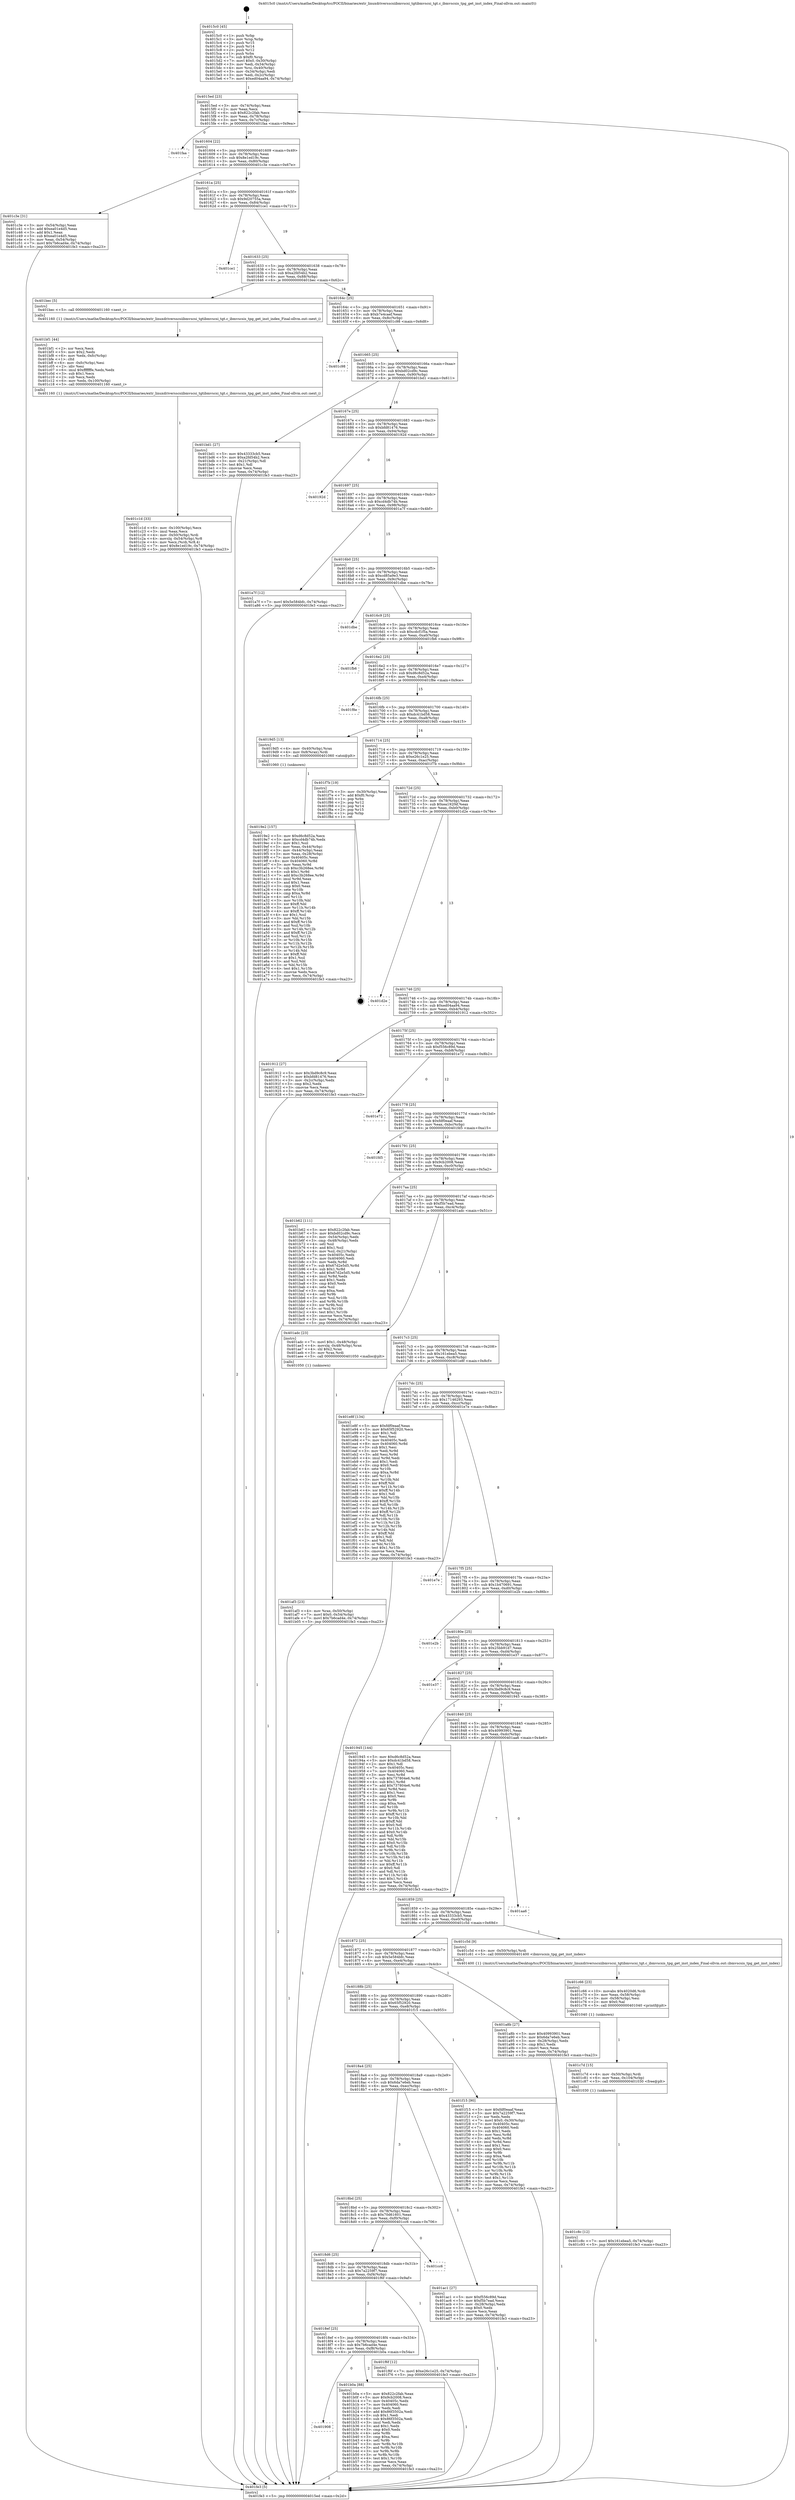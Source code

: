 digraph "0x4015c0" {
  label = "0x4015c0 (/mnt/c/Users/mathe/Desktop/tcc/POCII/binaries/extr_linuxdriversscsiibmvscsi_tgtibmvscsi_tgt.c_ibmvscsis_tpg_get_inst_index_Final-ollvm.out::main(0))"
  labelloc = "t"
  node[shape=record]

  Entry [label="",width=0.3,height=0.3,shape=circle,fillcolor=black,style=filled]
  "0x4015ed" [label="{
     0x4015ed [23]\l
     | [instrs]\l
     &nbsp;&nbsp;0x4015ed \<+3\>: mov -0x74(%rbp),%eax\l
     &nbsp;&nbsp;0x4015f0 \<+2\>: mov %eax,%ecx\l
     &nbsp;&nbsp;0x4015f2 \<+6\>: sub $0x822c2fab,%ecx\l
     &nbsp;&nbsp;0x4015f8 \<+3\>: mov %eax,-0x78(%rbp)\l
     &nbsp;&nbsp;0x4015fb \<+3\>: mov %ecx,-0x7c(%rbp)\l
     &nbsp;&nbsp;0x4015fe \<+6\>: je 0000000000401faa \<main+0x9ea\>\l
  }"]
  "0x401faa" [label="{
     0x401faa\l
  }", style=dashed]
  "0x401604" [label="{
     0x401604 [22]\l
     | [instrs]\l
     &nbsp;&nbsp;0x401604 \<+5\>: jmp 0000000000401609 \<main+0x49\>\l
     &nbsp;&nbsp;0x401609 \<+3\>: mov -0x78(%rbp),%eax\l
     &nbsp;&nbsp;0x40160c \<+5\>: sub $0x8e1ed19c,%eax\l
     &nbsp;&nbsp;0x401611 \<+3\>: mov %eax,-0x80(%rbp)\l
     &nbsp;&nbsp;0x401614 \<+6\>: je 0000000000401c3e \<main+0x67e\>\l
  }"]
  Exit [label="",width=0.3,height=0.3,shape=circle,fillcolor=black,style=filled,peripheries=2]
  "0x401c3e" [label="{
     0x401c3e [31]\l
     | [instrs]\l
     &nbsp;&nbsp;0x401c3e \<+3\>: mov -0x54(%rbp),%eax\l
     &nbsp;&nbsp;0x401c41 \<+5\>: add $0xea01e4d5,%eax\l
     &nbsp;&nbsp;0x401c46 \<+3\>: add $0x1,%eax\l
     &nbsp;&nbsp;0x401c49 \<+5\>: sub $0xea01e4d5,%eax\l
     &nbsp;&nbsp;0x401c4e \<+3\>: mov %eax,-0x54(%rbp)\l
     &nbsp;&nbsp;0x401c51 \<+7\>: movl $0x7b6cad4e,-0x74(%rbp)\l
     &nbsp;&nbsp;0x401c58 \<+5\>: jmp 0000000000401fe3 \<main+0xa23\>\l
  }"]
  "0x40161a" [label="{
     0x40161a [25]\l
     | [instrs]\l
     &nbsp;&nbsp;0x40161a \<+5\>: jmp 000000000040161f \<main+0x5f\>\l
     &nbsp;&nbsp;0x40161f \<+3\>: mov -0x78(%rbp),%eax\l
     &nbsp;&nbsp;0x401622 \<+5\>: sub $0x9d20755a,%eax\l
     &nbsp;&nbsp;0x401627 \<+6\>: mov %eax,-0x84(%rbp)\l
     &nbsp;&nbsp;0x40162d \<+6\>: je 0000000000401ce1 \<main+0x721\>\l
  }"]
  "0x401c8c" [label="{
     0x401c8c [12]\l
     | [instrs]\l
     &nbsp;&nbsp;0x401c8c \<+7\>: movl $0x161ebea5,-0x74(%rbp)\l
     &nbsp;&nbsp;0x401c93 \<+5\>: jmp 0000000000401fe3 \<main+0xa23\>\l
  }"]
  "0x401ce1" [label="{
     0x401ce1\l
  }", style=dashed]
  "0x401633" [label="{
     0x401633 [25]\l
     | [instrs]\l
     &nbsp;&nbsp;0x401633 \<+5\>: jmp 0000000000401638 \<main+0x78\>\l
     &nbsp;&nbsp;0x401638 \<+3\>: mov -0x78(%rbp),%eax\l
     &nbsp;&nbsp;0x40163b \<+5\>: sub $0xa2fd54b2,%eax\l
     &nbsp;&nbsp;0x401640 \<+6\>: mov %eax,-0x88(%rbp)\l
     &nbsp;&nbsp;0x401646 \<+6\>: je 0000000000401bec \<main+0x62c\>\l
  }"]
  "0x401c7d" [label="{
     0x401c7d [15]\l
     | [instrs]\l
     &nbsp;&nbsp;0x401c7d \<+4\>: mov -0x50(%rbp),%rdi\l
     &nbsp;&nbsp;0x401c81 \<+6\>: mov %eax,-0x104(%rbp)\l
     &nbsp;&nbsp;0x401c87 \<+5\>: call 0000000000401030 \<free@plt\>\l
     | [calls]\l
     &nbsp;&nbsp;0x401030 \{1\} (unknown)\l
  }"]
  "0x401bec" [label="{
     0x401bec [5]\l
     | [instrs]\l
     &nbsp;&nbsp;0x401bec \<+5\>: call 0000000000401160 \<next_i\>\l
     | [calls]\l
     &nbsp;&nbsp;0x401160 \{1\} (/mnt/c/Users/mathe/Desktop/tcc/POCII/binaries/extr_linuxdriversscsiibmvscsi_tgtibmvscsi_tgt.c_ibmvscsis_tpg_get_inst_index_Final-ollvm.out::next_i)\l
  }"]
  "0x40164c" [label="{
     0x40164c [25]\l
     | [instrs]\l
     &nbsp;&nbsp;0x40164c \<+5\>: jmp 0000000000401651 \<main+0x91\>\l
     &nbsp;&nbsp;0x401651 \<+3\>: mov -0x78(%rbp),%eax\l
     &nbsp;&nbsp;0x401654 \<+5\>: sub $0xb7e4caef,%eax\l
     &nbsp;&nbsp;0x401659 \<+6\>: mov %eax,-0x8c(%rbp)\l
     &nbsp;&nbsp;0x40165f \<+6\>: je 0000000000401c98 \<main+0x6d8\>\l
  }"]
  "0x401c66" [label="{
     0x401c66 [23]\l
     | [instrs]\l
     &nbsp;&nbsp;0x401c66 \<+10\>: movabs $0x4020d6,%rdi\l
     &nbsp;&nbsp;0x401c70 \<+3\>: mov %eax,-0x58(%rbp)\l
     &nbsp;&nbsp;0x401c73 \<+3\>: mov -0x58(%rbp),%esi\l
     &nbsp;&nbsp;0x401c76 \<+2\>: mov $0x0,%al\l
     &nbsp;&nbsp;0x401c78 \<+5\>: call 0000000000401040 \<printf@plt\>\l
     | [calls]\l
     &nbsp;&nbsp;0x401040 \{1\} (unknown)\l
  }"]
  "0x401c98" [label="{
     0x401c98\l
  }", style=dashed]
  "0x401665" [label="{
     0x401665 [25]\l
     | [instrs]\l
     &nbsp;&nbsp;0x401665 \<+5\>: jmp 000000000040166a \<main+0xaa\>\l
     &nbsp;&nbsp;0x40166a \<+3\>: mov -0x78(%rbp),%eax\l
     &nbsp;&nbsp;0x40166d \<+5\>: sub $0xbd02cd9c,%eax\l
     &nbsp;&nbsp;0x401672 \<+6\>: mov %eax,-0x90(%rbp)\l
     &nbsp;&nbsp;0x401678 \<+6\>: je 0000000000401bd1 \<main+0x611\>\l
  }"]
  "0x401c1d" [label="{
     0x401c1d [33]\l
     | [instrs]\l
     &nbsp;&nbsp;0x401c1d \<+6\>: mov -0x100(%rbp),%ecx\l
     &nbsp;&nbsp;0x401c23 \<+3\>: imul %eax,%ecx\l
     &nbsp;&nbsp;0x401c26 \<+4\>: mov -0x50(%rbp),%rdi\l
     &nbsp;&nbsp;0x401c2a \<+4\>: movslq -0x54(%rbp),%r8\l
     &nbsp;&nbsp;0x401c2e \<+4\>: mov %ecx,(%rdi,%r8,4)\l
     &nbsp;&nbsp;0x401c32 \<+7\>: movl $0x8e1ed19c,-0x74(%rbp)\l
     &nbsp;&nbsp;0x401c39 \<+5\>: jmp 0000000000401fe3 \<main+0xa23\>\l
  }"]
  "0x401bd1" [label="{
     0x401bd1 [27]\l
     | [instrs]\l
     &nbsp;&nbsp;0x401bd1 \<+5\>: mov $0x43333cb5,%eax\l
     &nbsp;&nbsp;0x401bd6 \<+5\>: mov $0xa2fd54b2,%ecx\l
     &nbsp;&nbsp;0x401bdb \<+3\>: mov -0x21(%rbp),%dl\l
     &nbsp;&nbsp;0x401bde \<+3\>: test $0x1,%dl\l
     &nbsp;&nbsp;0x401be1 \<+3\>: cmovne %ecx,%eax\l
     &nbsp;&nbsp;0x401be4 \<+3\>: mov %eax,-0x74(%rbp)\l
     &nbsp;&nbsp;0x401be7 \<+5\>: jmp 0000000000401fe3 \<main+0xa23\>\l
  }"]
  "0x40167e" [label="{
     0x40167e [25]\l
     | [instrs]\l
     &nbsp;&nbsp;0x40167e \<+5\>: jmp 0000000000401683 \<main+0xc3\>\l
     &nbsp;&nbsp;0x401683 \<+3\>: mov -0x78(%rbp),%eax\l
     &nbsp;&nbsp;0x401686 \<+5\>: sub $0xbfd81476,%eax\l
     &nbsp;&nbsp;0x40168b \<+6\>: mov %eax,-0x94(%rbp)\l
     &nbsp;&nbsp;0x401691 \<+6\>: je 000000000040192d \<main+0x36d\>\l
  }"]
  "0x401bf1" [label="{
     0x401bf1 [44]\l
     | [instrs]\l
     &nbsp;&nbsp;0x401bf1 \<+2\>: xor %ecx,%ecx\l
     &nbsp;&nbsp;0x401bf3 \<+5\>: mov $0x2,%edx\l
     &nbsp;&nbsp;0x401bf8 \<+6\>: mov %edx,-0xfc(%rbp)\l
     &nbsp;&nbsp;0x401bfe \<+1\>: cltd\l
     &nbsp;&nbsp;0x401bff \<+6\>: mov -0xfc(%rbp),%esi\l
     &nbsp;&nbsp;0x401c05 \<+2\>: idiv %esi\l
     &nbsp;&nbsp;0x401c07 \<+6\>: imul $0xfffffffe,%edx,%edx\l
     &nbsp;&nbsp;0x401c0d \<+3\>: sub $0x1,%ecx\l
     &nbsp;&nbsp;0x401c10 \<+2\>: sub %ecx,%edx\l
     &nbsp;&nbsp;0x401c12 \<+6\>: mov %edx,-0x100(%rbp)\l
     &nbsp;&nbsp;0x401c18 \<+5\>: call 0000000000401160 \<next_i\>\l
     | [calls]\l
     &nbsp;&nbsp;0x401160 \{1\} (/mnt/c/Users/mathe/Desktop/tcc/POCII/binaries/extr_linuxdriversscsiibmvscsi_tgtibmvscsi_tgt.c_ibmvscsis_tpg_get_inst_index_Final-ollvm.out::next_i)\l
  }"]
  "0x40192d" [label="{
     0x40192d\l
  }", style=dashed]
  "0x401697" [label="{
     0x401697 [25]\l
     | [instrs]\l
     &nbsp;&nbsp;0x401697 \<+5\>: jmp 000000000040169c \<main+0xdc\>\l
     &nbsp;&nbsp;0x40169c \<+3\>: mov -0x78(%rbp),%eax\l
     &nbsp;&nbsp;0x40169f \<+5\>: sub $0xcd4db74b,%eax\l
     &nbsp;&nbsp;0x4016a4 \<+6\>: mov %eax,-0x98(%rbp)\l
     &nbsp;&nbsp;0x4016aa \<+6\>: je 0000000000401a7f \<main+0x4bf\>\l
  }"]
  "0x401908" [label="{
     0x401908\l
  }", style=dashed]
  "0x401a7f" [label="{
     0x401a7f [12]\l
     | [instrs]\l
     &nbsp;&nbsp;0x401a7f \<+7\>: movl $0x5e584bfc,-0x74(%rbp)\l
     &nbsp;&nbsp;0x401a86 \<+5\>: jmp 0000000000401fe3 \<main+0xa23\>\l
  }"]
  "0x4016b0" [label="{
     0x4016b0 [25]\l
     | [instrs]\l
     &nbsp;&nbsp;0x4016b0 \<+5\>: jmp 00000000004016b5 \<main+0xf5\>\l
     &nbsp;&nbsp;0x4016b5 \<+3\>: mov -0x78(%rbp),%eax\l
     &nbsp;&nbsp;0x4016b8 \<+5\>: sub $0xcd85a9e3,%eax\l
     &nbsp;&nbsp;0x4016bd \<+6\>: mov %eax,-0x9c(%rbp)\l
     &nbsp;&nbsp;0x4016c3 \<+6\>: je 0000000000401dbe \<main+0x7fe\>\l
  }"]
  "0x401b0a" [label="{
     0x401b0a [88]\l
     | [instrs]\l
     &nbsp;&nbsp;0x401b0a \<+5\>: mov $0x822c2fab,%eax\l
     &nbsp;&nbsp;0x401b0f \<+5\>: mov $0x9cb2008,%ecx\l
     &nbsp;&nbsp;0x401b14 \<+7\>: mov 0x40405c,%edx\l
     &nbsp;&nbsp;0x401b1b \<+7\>: mov 0x404060,%esi\l
     &nbsp;&nbsp;0x401b22 \<+2\>: mov %edx,%edi\l
     &nbsp;&nbsp;0x401b24 \<+6\>: add $0x86f3502a,%edi\l
     &nbsp;&nbsp;0x401b2a \<+3\>: sub $0x1,%edi\l
     &nbsp;&nbsp;0x401b2d \<+6\>: sub $0x86f3502a,%edi\l
     &nbsp;&nbsp;0x401b33 \<+3\>: imul %edi,%edx\l
     &nbsp;&nbsp;0x401b36 \<+3\>: and $0x1,%edx\l
     &nbsp;&nbsp;0x401b39 \<+3\>: cmp $0x0,%edx\l
     &nbsp;&nbsp;0x401b3c \<+4\>: sete %r8b\l
     &nbsp;&nbsp;0x401b40 \<+3\>: cmp $0xa,%esi\l
     &nbsp;&nbsp;0x401b43 \<+4\>: setl %r9b\l
     &nbsp;&nbsp;0x401b47 \<+3\>: mov %r8b,%r10b\l
     &nbsp;&nbsp;0x401b4a \<+3\>: and %r9b,%r10b\l
     &nbsp;&nbsp;0x401b4d \<+3\>: xor %r9b,%r8b\l
     &nbsp;&nbsp;0x401b50 \<+3\>: or %r8b,%r10b\l
     &nbsp;&nbsp;0x401b53 \<+4\>: test $0x1,%r10b\l
     &nbsp;&nbsp;0x401b57 \<+3\>: cmovne %ecx,%eax\l
     &nbsp;&nbsp;0x401b5a \<+3\>: mov %eax,-0x74(%rbp)\l
     &nbsp;&nbsp;0x401b5d \<+5\>: jmp 0000000000401fe3 \<main+0xa23\>\l
  }"]
  "0x401dbe" [label="{
     0x401dbe\l
  }", style=dashed]
  "0x4016c9" [label="{
     0x4016c9 [25]\l
     | [instrs]\l
     &nbsp;&nbsp;0x4016c9 \<+5\>: jmp 00000000004016ce \<main+0x10e\>\l
     &nbsp;&nbsp;0x4016ce \<+3\>: mov -0x78(%rbp),%eax\l
     &nbsp;&nbsp;0x4016d1 \<+5\>: sub $0xcdcf1f5a,%eax\l
     &nbsp;&nbsp;0x4016d6 \<+6\>: mov %eax,-0xa0(%rbp)\l
     &nbsp;&nbsp;0x4016dc \<+6\>: je 0000000000401fb6 \<main+0x9f6\>\l
  }"]
  "0x4018ef" [label="{
     0x4018ef [25]\l
     | [instrs]\l
     &nbsp;&nbsp;0x4018ef \<+5\>: jmp 00000000004018f4 \<main+0x334\>\l
     &nbsp;&nbsp;0x4018f4 \<+3\>: mov -0x78(%rbp),%eax\l
     &nbsp;&nbsp;0x4018f7 \<+5\>: sub $0x7b6cad4e,%eax\l
     &nbsp;&nbsp;0x4018fc \<+6\>: mov %eax,-0xf8(%rbp)\l
     &nbsp;&nbsp;0x401902 \<+6\>: je 0000000000401b0a \<main+0x54a\>\l
  }"]
  "0x401fb6" [label="{
     0x401fb6\l
  }", style=dashed]
  "0x4016e2" [label="{
     0x4016e2 [25]\l
     | [instrs]\l
     &nbsp;&nbsp;0x4016e2 \<+5\>: jmp 00000000004016e7 \<main+0x127\>\l
     &nbsp;&nbsp;0x4016e7 \<+3\>: mov -0x78(%rbp),%eax\l
     &nbsp;&nbsp;0x4016ea \<+5\>: sub $0xd6c8d52a,%eax\l
     &nbsp;&nbsp;0x4016ef \<+6\>: mov %eax,-0xa4(%rbp)\l
     &nbsp;&nbsp;0x4016f5 \<+6\>: je 0000000000401f8e \<main+0x9ce\>\l
  }"]
  "0x401f6f" [label="{
     0x401f6f [12]\l
     | [instrs]\l
     &nbsp;&nbsp;0x401f6f \<+7\>: movl $0xe26c1e25,-0x74(%rbp)\l
     &nbsp;&nbsp;0x401f76 \<+5\>: jmp 0000000000401fe3 \<main+0xa23\>\l
  }"]
  "0x401f8e" [label="{
     0x401f8e\l
  }", style=dashed]
  "0x4016fb" [label="{
     0x4016fb [25]\l
     | [instrs]\l
     &nbsp;&nbsp;0x4016fb \<+5\>: jmp 0000000000401700 \<main+0x140\>\l
     &nbsp;&nbsp;0x401700 \<+3\>: mov -0x78(%rbp),%eax\l
     &nbsp;&nbsp;0x401703 \<+5\>: sub $0xdc41bd58,%eax\l
     &nbsp;&nbsp;0x401708 \<+6\>: mov %eax,-0xa8(%rbp)\l
     &nbsp;&nbsp;0x40170e \<+6\>: je 00000000004019d5 \<main+0x415\>\l
  }"]
  "0x4018d6" [label="{
     0x4018d6 [25]\l
     | [instrs]\l
     &nbsp;&nbsp;0x4018d6 \<+5\>: jmp 00000000004018db \<main+0x31b\>\l
     &nbsp;&nbsp;0x4018db \<+3\>: mov -0x78(%rbp),%eax\l
     &nbsp;&nbsp;0x4018de \<+5\>: sub $0x7a2259f7,%eax\l
     &nbsp;&nbsp;0x4018e3 \<+6\>: mov %eax,-0xf4(%rbp)\l
     &nbsp;&nbsp;0x4018e9 \<+6\>: je 0000000000401f6f \<main+0x9af\>\l
  }"]
  "0x4019d5" [label="{
     0x4019d5 [13]\l
     | [instrs]\l
     &nbsp;&nbsp;0x4019d5 \<+4\>: mov -0x40(%rbp),%rax\l
     &nbsp;&nbsp;0x4019d9 \<+4\>: mov 0x8(%rax),%rdi\l
     &nbsp;&nbsp;0x4019dd \<+5\>: call 0000000000401060 \<atoi@plt\>\l
     | [calls]\l
     &nbsp;&nbsp;0x401060 \{1\} (unknown)\l
  }"]
  "0x401714" [label="{
     0x401714 [25]\l
     | [instrs]\l
     &nbsp;&nbsp;0x401714 \<+5\>: jmp 0000000000401719 \<main+0x159\>\l
     &nbsp;&nbsp;0x401719 \<+3\>: mov -0x78(%rbp),%eax\l
     &nbsp;&nbsp;0x40171c \<+5\>: sub $0xe26c1e25,%eax\l
     &nbsp;&nbsp;0x401721 \<+6\>: mov %eax,-0xac(%rbp)\l
     &nbsp;&nbsp;0x401727 \<+6\>: je 0000000000401f7b \<main+0x9bb\>\l
  }"]
  "0x401cc6" [label="{
     0x401cc6\l
  }", style=dashed]
  "0x401f7b" [label="{
     0x401f7b [19]\l
     | [instrs]\l
     &nbsp;&nbsp;0x401f7b \<+3\>: mov -0x30(%rbp),%eax\l
     &nbsp;&nbsp;0x401f7e \<+7\>: add $0xf0,%rsp\l
     &nbsp;&nbsp;0x401f85 \<+1\>: pop %rbx\l
     &nbsp;&nbsp;0x401f86 \<+2\>: pop %r12\l
     &nbsp;&nbsp;0x401f88 \<+2\>: pop %r14\l
     &nbsp;&nbsp;0x401f8a \<+2\>: pop %r15\l
     &nbsp;&nbsp;0x401f8c \<+1\>: pop %rbp\l
     &nbsp;&nbsp;0x401f8d \<+1\>: ret\l
  }"]
  "0x40172d" [label="{
     0x40172d [25]\l
     | [instrs]\l
     &nbsp;&nbsp;0x40172d \<+5\>: jmp 0000000000401732 \<main+0x172\>\l
     &nbsp;&nbsp;0x401732 \<+3\>: mov -0x78(%rbp),%eax\l
     &nbsp;&nbsp;0x401735 \<+5\>: sub $0xea192f4f,%eax\l
     &nbsp;&nbsp;0x40173a \<+6\>: mov %eax,-0xb0(%rbp)\l
     &nbsp;&nbsp;0x401740 \<+6\>: je 0000000000401d2e \<main+0x76e\>\l
  }"]
  "0x401af3" [label="{
     0x401af3 [23]\l
     | [instrs]\l
     &nbsp;&nbsp;0x401af3 \<+4\>: mov %rax,-0x50(%rbp)\l
     &nbsp;&nbsp;0x401af7 \<+7\>: movl $0x0,-0x54(%rbp)\l
     &nbsp;&nbsp;0x401afe \<+7\>: movl $0x7b6cad4e,-0x74(%rbp)\l
     &nbsp;&nbsp;0x401b05 \<+5\>: jmp 0000000000401fe3 \<main+0xa23\>\l
  }"]
  "0x401d2e" [label="{
     0x401d2e\l
  }", style=dashed]
  "0x401746" [label="{
     0x401746 [25]\l
     | [instrs]\l
     &nbsp;&nbsp;0x401746 \<+5\>: jmp 000000000040174b \<main+0x18b\>\l
     &nbsp;&nbsp;0x40174b \<+3\>: mov -0x78(%rbp),%eax\l
     &nbsp;&nbsp;0x40174e \<+5\>: sub $0xed04aa94,%eax\l
     &nbsp;&nbsp;0x401753 \<+6\>: mov %eax,-0xb4(%rbp)\l
     &nbsp;&nbsp;0x401759 \<+6\>: je 0000000000401912 \<main+0x352\>\l
  }"]
  "0x4018bd" [label="{
     0x4018bd [25]\l
     | [instrs]\l
     &nbsp;&nbsp;0x4018bd \<+5\>: jmp 00000000004018c2 \<main+0x302\>\l
     &nbsp;&nbsp;0x4018c2 \<+3\>: mov -0x78(%rbp),%eax\l
     &nbsp;&nbsp;0x4018c5 \<+5\>: sub $0x70d61601,%eax\l
     &nbsp;&nbsp;0x4018ca \<+6\>: mov %eax,-0xf0(%rbp)\l
     &nbsp;&nbsp;0x4018d0 \<+6\>: je 0000000000401cc6 \<main+0x706\>\l
  }"]
  "0x401912" [label="{
     0x401912 [27]\l
     | [instrs]\l
     &nbsp;&nbsp;0x401912 \<+5\>: mov $0x3bd9c8c9,%eax\l
     &nbsp;&nbsp;0x401917 \<+5\>: mov $0xbfd81476,%ecx\l
     &nbsp;&nbsp;0x40191c \<+3\>: mov -0x2c(%rbp),%edx\l
     &nbsp;&nbsp;0x40191f \<+3\>: cmp $0x2,%edx\l
     &nbsp;&nbsp;0x401922 \<+3\>: cmovne %ecx,%eax\l
     &nbsp;&nbsp;0x401925 \<+3\>: mov %eax,-0x74(%rbp)\l
     &nbsp;&nbsp;0x401928 \<+5\>: jmp 0000000000401fe3 \<main+0xa23\>\l
  }"]
  "0x40175f" [label="{
     0x40175f [25]\l
     | [instrs]\l
     &nbsp;&nbsp;0x40175f \<+5\>: jmp 0000000000401764 \<main+0x1a4\>\l
     &nbsp;&nbsp;0x401764 \<+3\>: mov -0x78(%rbp),%eax\l
     &nbsp;&nbsp;0x401767 \<+5\>: sub $0xf556c89d,%eax\l
     &nbsp;&nbsp;0x40176c \<+6\>: mov %eax,-0xb8(%rbp)\l
     &nbsp;&nbsp;0x401772 \<+6\>: je 0000000000401e72 \<main+0x8b2\>\l
  }"]
  "0x401fe3" [label="{
     0x401fe3 [5]\l
     | [instrs]\l
     &nbsp;&nbsp;0x401fe3 \<+5\>: jmp 00000000004015ed \<main+0x2d\>\l
  }"]
  "0x4015c0" [label="{
     0x4015c0 [45]\l
     | [instrs]\l
     &nbsp;&nbsp;0x4015c0 \<+1\>: push %rbp\l
     &nbsp;&nbsp;0x4015c1 \<+3\>: mov %rsp,%rbp\l
     &nbsp;&nbsp;0x4015c4 \<+2\>: push %r15\l
     &nbsp;&nbsp;0x4015c6 \<+2\>: push %r14\l
     &nbsp;&nbsp;0x4015c8 \<+2\>: push %r12\l
     &nbsp;&nbsp;0x4015ca \<+1\>: push %rbx\l
     &nbsp;&nbsp;0x4015cb \<+7\>: sub $0xf0,%rsp\l
     &nbsp;&nbsp;0x4015d2 \<+7\>: movl $0x0,-0x30(%rbp)\l
     &nbsp;&nbsp;0x4015d9 \<+3\>: mov %edi,-0x34(%rbp)\l
     &nbsp;&nbsp;0x4015dc \<+4\>: mov %rsi,-0x40(%rbp)\l
     &nbsp;&nbsp;0x4015e0 \<+3\>: mov -0x34(%rbp),%edi\l
     &nbsp;&nbsp;0x4015e3 \<+3\>: mov %edi,-0x2c(%rbp)\l
     &nbsp;&nbsp;0x4015e6 \<+7\>: movl $0xed04aa94,-0x74(%rbp)\l
  }"]
  "0x401ac1" [label="{
     0x401ac1 [27]\l
     | [instrs]\l
     &nbsp;&nbsp;0x401ac1 \<+5\>: mov $0xf556c89d,%eax\l
     &nbsp;&nbsp;0x401ac6 \<+5\>: mov $0xf5b7ead,%ecx\l
     &nbsp;&nbsp;0x401acb \<+3\>: mov -0x28(%rbp),%edx\l
     &nbsp;&nbsp;0x401ace \<+3\>: cmp $0x0,%edx\l
     &nbsp;&nbsp;0x401ad1 \<+3\>: cmove %ecx,%eax\l
     &nbsp;&nbsp;0x401ad4 \<+3\>: mov %eax,-0x74(%rbp)\l
     &nbsp;&nbsp;0x401ad7 \<+5\>: jmp 0000000000401fe3 \<main+0xa23\>\l
  }"]
  "0x401e72" [label="{
     0x401e72\l
  }", style=dashed]
  "0x401778" [label="{
     0x401778 [25]\l
     | [instrs]\l
     &nbsp;&nbsp;0x401778 \<+5\>: jmp 000000000040177d \<main+0x1bd\>\l
     &nbsp;&nbsp;0x40177d \<+3\>: mov -0x78(%rbp),%eax\l
     &nbsp;&nbsp;0x401780 \<+5\>: sub $0xfdf0eaaf,%eax\l
     &nbsp;&nbsp;0x401785 \<+6\>: mov %eax,-0xbc(%rbp)\l
     &nbsp;&nbsp;0x40178b \<+6\>: je 0000000000401fd5 \<main+0xa15\>\l
  }"]
  "0x4018a4" [label="{
     0x4018a4 [25]\l
     | [instrs]\l
     &nbsp;&nbsp;0x4018a4 \<+5\>: jmp 00000000004018a9 \<main+0x2e9\>\l
     &nbsp;&nbsp;0x4018a9 \<+3\>: mov -0x78(%rbp),%eax\l
     &nbsp;&nbsp;0x4018ac \<+5\>: sub $0x6da7e6eb,%eax\l
     &nbsp;&nbsp;0x4018b1 \<+6\>: mov %eax,-0xec(%rbp)\l
     &nbsp;&nbsp;0x4018b7 \<+6\>: je 0000000000401ac1 \<main+0x501\>\l
  }"]
  "0x401fd5" [label="{
     0x401fd5\l
  }", style=dashed]
  "0x401791" [label="{
     0x401791 [25]\l
     | [instrs]\l
     &nbsp;&nbsp;0x401791 \<+5\>: jmp 0000000000401796 \<main+0x1d6\>\l
     &nbsp;&nbsp;0x401796 \<+3\>: mov -0x78(%rbp),%eax\l
     &nbsp;&nbsp;0x401799 \<+5\>: sub $0x9cb2008,%eax\l
     &nbsp;&nbsp;0x40179e \<+6\>: mov %eax,-0xc0(%rbp)\l
     &nbsp;&nbsp;0x4017a4 \<+6\>: je 0000000000401b62 \<main+0x5a2\>\l
  }"]
  "0x401f15" [label="{
     0x401f15 [90]\l
     | [instrs]\l
     &nbsp;&nbsp;0x401f15 \<+5\>: mov $0xfdf0eaaf,%eax\l
     &nbsp;&nbsp;0x401f1a \<+5\>: mov $0x7a2259f7,%ecx\l
     &nbsp;&nbsp;0x401f1f \<+2\>: xor %edx,%edx\l
     &nbsp;&nbsp;0x401f21 \<+7\>: movl $0x0,-0x30(%rbp)\l
     &nbsp;&nbsp;0x401f28 \<+7\>: mov 0x40405c,%esi\l
     &nbsp;&nbsp;0x401f2f \<+7\>: mov 0x404060,%edi\l
     &nbsp;&nbsp;0x401f36 \<+3\>: sub $0x1,%edx\l
     &nbsp;&nbsp;0x401f39 \<+3\>: mov %esi,%r8d\l
     &nbsp;&nbsp;0x401f3c \<+3\>: add %edx,%r8d\l
     &nbsp;&nbsp;0x401f3f \<+4\>: imul %r8d,%esi\l
     &nbsp;&nbsp;0x401f43 \<+3\>: and $0x1,%esi\l
     &nbsp;&nbsp;0x401f46 \<+3\>: cmp $0x0,%esi\l
     &nbsp;&nbsp;0x401f49 \<+4\>: sete %r9b\l
     &nbsp;&nbsp;0x401f4d \<+3\>: cmp $0xa,%edi\l
     &nbsp;&nbsp;0x401f50 \<+4\>: setl %r10b\l
     &nbsp;&nbsp;0x401f54 \<+3\>: mov %r9b,%r11b\l
     &nbsp;&nbsp;0x401f57 \<+3\>: and %r10b,%r11b\l
     &nbsp;&nbsp;0x401f5a \<+3\>: xor %r10b,%r9b\l
     &nbsp;&nbsp;0x401f5d \<+3\>: or %r9b,%r11b\l
     &nbsp;&nbsp;0x401f60 \<+4\>: test $0x1,%r11b\l
     &nbsp;&nbsp;0x401f64 \<+3\>: cmovne %ecx,%eax\l
     &nbsp;&nbsp;0x401f67 \<+3\>: mov %eax,-0x74(%rbp)\l
     &nbsp;&nbsp;0x401f6a \<+5\>: jmp 0000000000401fe3 \<main+0xa23\>\l
  }"]
  "0x401b62" [label="{
     0x401b62 [111]\l
     | [instrs]\l
     &nbsp;&nbsp;0x401b62 \<+5\>: mov $0x822c2fab,%eax\l
     &nbsp;&nbsp;0x401b67 \<+5\>: mov $0xbd02cd9c,%ecx\l
     &nbsp;&nbsp;0x401b6c \<+3\>: mov -0x54(%rbp),%edx\l
     &nbsp;&nbsp;0x401b6f \<+3\>: cmp -0x48(%rbp),%edx\l
     &nbsp;&nbsp;0x401b72 \<+4\>: setl %sil\l
     &nbsp;&nbsp;0x401b76 \<+4\>: and $0x1,%sil\l
     &nbsp;&nbsp;0x401b7a \<+4\>: mov %sil,-0x21(%rbp)\l
     &nbsp;&nbsp;0x401b7e \<+7\>: mov 0x40405c,%edx\l
     &nbsp;&nbsp;0x401b85 \<+7\>: mov 0x404060,%edi\l
     &nbsp;&nbsp;0x401b8c \<+3\>: mov %edx,%r8d\l
     &nbsp;&nbsp;0x401b8f \<+7\>: sub $0x67d2e5d5,%r8d\l
     &nbsp;&nbsp;0x401b96 \<+4\>: sub $0x1,%r8d\l
     &nbsp;&nbsp;0x401b9a \<+7\>: add $0x67d2e5d5,%r8d\l
     &nbsp;&nbsp;0x401ba1 \<+4\>: imul %r8d,%edx\l
     &nbsp;&nbsp;0x401ba5 \<+3\>: and $0x1,%edx\l
     &nbsp;&nbsp;0x401ba8 \<+3\>: cmp $0x0,%edx\l
     &nbsp;&nbsp;0x401bab \<+4\>: sete %sil\l
     &nbsp;&nbsp;0x401baf \<+3\>: cmp $0xa,%edi\l
     &nbsp;&nbsp;0x401bb2 \<+4\>: setl %r9b\l
     &nbsp;&nbsp;0x401bb6 \<+3\>: mov %sil,%r10b\l
     &nbsp;&nbsp;0x401bb9 \<+3\>: and %r9b,%r10b\l
     &nbsp;&nbsp;0x401bbc \<+3\>: xor %r9b,%sil\l
     &nbsp;&nbsp;0x401bbf \<+3\>: or %sil,%r10b\l
     &nbsp;&nbsp;0x401bc2 \<+4\>: test $0x1,%r10b\l
     &nbsp;&nbsp;0x401bc6 \<+3\>: cmovne %ecx,%eax\l
     &nbsp;&nbsp;0x401bc9 \<+3\>: mov %eax,-0x74(%rbp)\l
     &nbsp;&nbsp;0x401bcc \<+5\>: jmp 0000000000401fe3 \<main+0xa23\>\l
  }"]
  "0x4017aa" [label="{
     0x4017aa [25]\l
     | [instrs]\l
     &nbsp;&nbsp;0x4017aa \<+5\>: jmp 00000000004017af \<main+0x1ef\>\l
     &nbsp;&nbsp;0x4017af \<+3\>: mov -0x78(%rbp),%eax\l
     &nbsp;&nbsp;0x4017b2 \<+5\>: sub $0xf5b7ead,%eax\l
     &nbsp;&nbsp;0x4017b7 \<+6\>: mov %eax,-0xc4(%rbp)\l
     &nbsp;&nbsp;0x4017bd \<+6\>: je 0000000000401adc \<main+0x51c\>\l
  }"]
  "0x40188b" [label="{
     0x40188b [25]\l
     | [instrs]\l
     &nbsp;&nbsp;0x40188b \<+5\>: jmp 0000000000401890 \<main+0x2d0\>\l
     &nbsp;&nbsp;0x401890 \<+3\>: mov -0x78(%rbp),%eax\l
     &nbsp;&nbsp;0x401893 \<+5\>: sub $0x65f52920,%eax\l
     &nbsp;&nbsp;0x401898 \<+6\>: mov %eax,-0xe8(%rbp)\l
     &nbsp;&nbsp;0x40189e \<+6\>: je 0000000000401f15 \<main+0x955\>\l
  }"]
  "0x401adc" [label="{
     0x401adc [23]\l
     | [instrs]\l
     &nbsp;&nbsp;0x401adc \<+7\>: movl $0x1,-0x48(%rbp)\l
     &nbsp;&nbsp;0x401ae3 \<+4\>: movslq -0x48(%rbp),%rax\l
     &nbsp;&nbsp;0x401ae7 \<+4\>: shl $0x2,%rax\l
     &nbsp;&nbsp;0x401aeb \<+3\>: mov %rax,%rdi\l
     &nbsp;&nbsp;0x401aee \<+5\>: call 0000000000401050 \<malloc@plt\>\l
     | [calls]\l
     &nbsp;&nbsp;0x401050 \{1\} (unknown)\l
  }"]
  "0x4017c3" [label="{
     0x4017c3 [25]\l
     | [instrs]\l
     &nbsp;&nbsp;0x4017c3 \<+5\>: jmp 00000000004017c8 \<main+0x208\>\l
     &nbsp;&nbsp;0x4017c8 \<+3\>: mov -0x78(%rbp),%eax\l
     &nbsp;&nbsp;0x4017cb \<+5\>: sub $0x161ebea5,%eax\l
     &nbsp;&nbsp;0x4017d0 \<+6\>: mov %eax,-0xc8(%rbp)\l
     &nbsp;&nbsp;0x4017d6 \<+6\>: je 0000000000401e8f \<main+0x8cf\>\l
  }"]
  "0x401a8b" [label="{
     0x401a8b [27]\l
     | [instrs]\l
     &nbsp;&nbsp;0x401a8b \<+5\>: mov $0x40993901,%eax\l
     &nbsp;&nbsp;0x401a90 \<+5\>: mov $0x6da7e6eb,%ecx\l
     &nbsp;&nbsp;0x401a95 \<+3\>: mov -0x28(%rbp),%edx\l
     &nbsp;&nbsp;0x401a98 \<+3\>: cmp $0x1,%edx\l
     &nbsp;&nbsp;0x401a9b \<+3\>: cmovl %ecx,%eax\l
     &nbsp;&nbsp;0x401a9e \<+3\>: mov %eax,-0x74(%rbp)\l
     &nbsp;&nbsp;0x401aa1 \<+5\>: jmp 0000000000401fe3 \<main+0xa23\>\l
  }"]
  "0x401e8f" [label="{
     0x401e8f [134]\l
     | [instrs]\l
     &nbsp;&nbsp;0x401e8f \<+5\>: mov $0xfdf0eaaf,%eax\l
     &nbsp;&nbsp;0x401e94 \<+5\>: mov $0x65f52920,%ecx\l
     &nbsp;&nbsp;0x401e99 \<+2\>: mov $0x1,%dl\l
     &nbsp;&nbsp;0x401e9b \<+2\>: xor %esi,%esi\l
     &nbsp;&nbsp;0x401e9d \<+7\>: mov 0x40405c,%edi\l
     &nbsp;&nbsp;0x401ea4 \<+8\>: mov 0x404060,%r8d\l
     &nbsp;&nbsp;0x401eac \<+3\>: sub $0x1,%esi\l
     &nbsp;&nbsp;0x401eaf \<+3\>: mov %edi,%r9d\l
     &nbsp;&nbsp;0x401eb2 \<+3\>: add %esi,%r9d\l
     &nbsp;&nbsp;0x401eb5 \<+4\>: imul %r9d,%edi\l
     &nbsp;&nbsp;0x401eb9 \<+3\>: and $0x1,%edi\l
     &nbsp;&nbsp;0x401ebc \<+3\>: cmp $0x0,%edi\l
     &nbsp;&nbsp;0x401ebf \<+4\>: sete %r10b\l
     &nbsp;&nbsp;0x401ec3 \<+4\>: cmp $0xa,%r8d\l
     &nbsp;&nbsp;0x401ec7 \<+4\>: setl %r11b\l
     &nbsp;&nbsp;0x401ecb \<+3\>: mov %r10b,%bl\l
     &nbsp;&nbsp;0x401ece \<+3\>: xor $0xff,%bl\l
     &nbsp;&nbsp;0x401ed1 \<+3\>: mov %r11b,%r14b\l
     &nbsp;&nbsp;0x401ed4 \<+4\>: xor $0xff,%r14b\l
     &nbsp;&nbsp;0x401ed8 \<+3\>: xor $0x1,%dl\l
     &nbsp;&nbsp;0x401edb \<+3\>: mov %bl,%r15b\l
     &nbsp;&nbsp;0x401ede \<+4\>: and $0xff,%r15b\l
     &nbsp;&nbsp;0x401ee2 \<+3\>: and %dl,%r10b\l
     &nbsp;&nbsp;0x401ee5 \<+3\>: mov %r14b,%r12b\l
     &nbsp;&nbsp;0x401ee8 \<+4\>: and $0xff,%r12b\l
     &nbsp;&nbsp;0x401eec \<+3\>: and %dl,%r11b\l
     &nbsp;&nbsp;0x401eef \<+3\>: or %r10b,%r15b\l
     &nbsp;&nbsp;0x401ef2 \<+3\>: or %r11b,%r12b\l
     &nbsp;&nbsp;0x401ef5 \<+3\>: xor %r12b,%r15b\l
     &nbsp;&nbsp;0x401ef8 \<+3\>: or %r14b,%bl\l
     &nbsp;&nbsp;0x401efb \<+3\>: xor $0xff,%bl\l
     &nbsp;&nbsp;0x401efe \<+3\>: or $0x1,%dl\l
     &nbsp;&nbsp;0x401f01 \<+2\>: and %dl,%bl\l
     &nbsp;&nbsp;0x401f03 \<+3\>: or %bl,%r15b\l
     &nbsp;&nbsp;0x401f06 \<+4\>: test $0x1,%r15b\l
     &nbsp;&nbsp;0x401f0a \<+3\>: cmovne %ecx,%eax\l
     &nbsp;&nbsp;0x401f0d \<+3\>: mov %eax,-0x74(%rbp)\l
     &nbsp;&nbsp;0x401f10 \<+5\>: jmp 0000000000401fe3 \<main+0xa23\>\l
  }"]
  "0x4017dc" [label="{
     0x4017dc [25]\l
     | [instrs]\l
     &nbsp;&nbsp;0x4017dc \<+5\>: jmp 00000000004017e1 \<main+0x221\>\l
     &nbsp;&nbsp;0x4017e1 \<+3\>: mov -0x78(%rbp),%eax\l
     &nbsp;&nbsp;0x4017e4 \<+5\>: sub $0x17146293,%eax\l
     &nbsp;&nbsp;0x4017e9 \<+6\>: mov %eax,-0xcc(%rbp)\l
     &nbsp;&nbsp;0x4017ef \<+6\>: je 0000000000401e7e \<main+0x8be\>\l
  }"]
  "0x401872" [label="{
     0x401872 [25]\l
     | [instrs]\l
     &nbsp;&nbsp;0x401872 \<+5\>: jmp 0000000000401877 \<main+0x2b7\>\l
     &nbsp;&nbsp;0x401877 \<+3\>: mov -0x78(%rbp),%eax\l
     &nbsp;&nbsp;0x40187a \<+5\>: sub $0x5e584bfc,%eax\l
     &nbsp;&nbsp;0x40187f \<+6\>: mov %eax,-0xe4(%rbp)\l
     &nbsp;&nbsp;0x401885 \<+6\>: je 0000000000401a8b \<main+0x4cb\>\l
  }"]
  "0x401e7e" [label="{
     0x401e7e\l
  }", style=dashed]
  "0x4017f5" [label="{
     0x4017f5 [25]\l
     | [instrs]\l
     &nbsp;&nbsp;0x4017f5 \<+5\>: jmp 00000000004017fa \<main+0x23a\>\l
     &nbsp;&nbsp;0x4017fa \<+3\>: mov -0x78(%rbp),%eax\l
     &nbsp;&nbsp;0x4017fd \<+5\>: sub $0x1b470691,%eax\l
     &nbsp;&nbsp;0x401802 \<+6\>: mov %eax,-0xd0(%rbp)\l
     &nbsp;&nbsp;0x401808 \<+6\>: je 0000000000401e2b \<main+0x86b\>\l
  }"]
  "0x401c5d" [label="{
     0x401c5d [9]\l
     | [instrs]\l
     &nbsp;&nbsp;0x401c5d \<+4\>: mov -0x50(%rbp),%rdi\l
     &nbsp;&nbsp;0x401c61 \<+5\>: call 0000000000401400 \<ibmvscsis_tpg_get_inst_index\>\l
     | [calls]\l
     &nbsp;&nbsp;0x401400 \{1\} (/mnt/c/Users/mathe/Desktop/tcc/POCII/binaries/extr_linuxdriversscsiibmvscsi_tgtibmvscsi_tgt.c_ibmvscsis_tpg_get_inst_index_Final-ollvm.out::ibmvscsis_tpg_get_inst_index)\l
  }"]
  "0x401e2b" [label="{
     0x401e2b\l
  }", style=dashed]
  "0x40180e" [label="{
     0x40180e [25]\l
     | [instrs]\l
     &nbsp;&nbsp;0x40180e \<+5\>: jmp 0000000000401813 \<main+0x253\>\l
     &nbsp;&nbsp;0x401813 \<+3\>: mov -0x78(%rbp),%eax\l
     &nbsp;&nbsp;0x401816 \<+5\>: sub $0x25bb91d7,%eax\l
     &nbsp;&nbsp;0x40181b \<+6\>: mov %eax,-0xd4(%rbp)\l
     &nbsp;&nbsp;0x401821 \<+6\>: je 0000000000401e37 \<main+0x877\>\l
  }"]
  "0x401859" [label="{
     0x401859 [25]\l
     | [instrs]\l
     &nbsp;&nbsp;0x401859 \<+5\>: jmp 000000000040185e \<main+0x29e\>\l
     &nbsp;&nbsp;0x40185e \<+3\>: mov -0x78(%rbp),%eax\l
     &nbsp;&nbsp;0x401861 \<+5\>: sub $0x43333cb5,%eax\l
     &nbsp;&nbsp;0x401866 \<+6\>: mov %eax,-0xe0(%rbp)\l
     &nbsp;&nbsp;0x40186c \<+6\>: je 0000000000401c5d \<main+0x69d\>\l
  }"]
  "0x401e37" [label="{
     0x401e37\l
  }", style=dashed]
  "0x401827" [label="{
     0x401827 [25]\l
     | [instrs]\l
     &nbsp;&nbsp;0x401827 \<+5\>: jmp 000000000040182c \<main+0x26c\>\l
     &nbsp;&nbsp;0x40182c \<+3\>: mov -0x78(%rbp),%eax\l
     &nbsp;&nbsp;0x40182f \<+5\>: sub $0x3bd9c8c9,%eax\l
     &nbsp;&nbsp;0x401834 \<+6\>: mov %eax,-0xd8(%rbp)\l
     &nbsp;&nbsp;0x40183a \<+6\>: je 0000000000401945 \<main+0x385\>\l
  }"]
  "0x401aa6" [label="{
     0x401aa6\l
  }", style=dashed]
  "0x401945" [label="{
     0x401945 [144]\l
     | [instrs]\l
     &nbsp;&nbsp;0x401945 \<+5\>: mov $0xd6c8d52a,%eax\l
     &nbsp;&nbsp;0x40194a \<+5\>: mov $0xdc41bd58,%ecx\l
     &nbsp;&nbsp;0x40194f \<+2\>: mov $0x1,%dl\l
     &nbsp;&nbsp;0x401951 \<+7\>: mov 0x40405c,%esi\l
     &nbsp;&nbsp;0x401958 \<+7\>: mov 0x404060,%edi\l
     &nbsp;&nbsp;0x40195f \<+3\>: mov %esi,%r8d\l
     &nbsp;&nbsp;0x401962 \<+7\>: sub $0x737804e6,%r8d\l
     &nbsp;&nbsp;0x401969 \<+4\>: sub $0x1,%r8d\l
     &nbsp;&nbsp;0x40196d \<+7\>: add $0x737804e6,%r8d\l
     &nbsp;&nbsp;0x401974 \<+4\>: imul %r8d,%esi\l
     &nbsp;&nbsp;0x401978 \<+3\>: and $0x1,%esi\l
     &nbsp;&nbsp;0x40197b \<+3\>: cmp $0x0,%esi\l
     &nbsp;&nbsp;0x40197e \<+4\>: sete %r9b\l
     &nbsp;&nbsp;0x401982 \<+3\>: cmp $0xa,%edi\l
     &nbsp;&nbsp;0x401985 \<+4\>: setl %r10b\l
     &nbsp;&nbsp;0x401989 \<+3\>: mov %r9b,%r11b\l
     &nbsp;&nbsp;0x40198c \<+4\>: xor $0xff,%r11b\l
     &nbsp;&nbsp;0x401990 \<+3\>: mov %r10b,%bl\l
     &nbsp;&nbsp;0x401993 \<+3\>: xor $0xff,%bl\l
     &nbsp;&nbsp;0x401996 \<+3\>: xor $0x0,%dl\l
     &nbsp;&nbsp;0x401999 \<+3\>: mov %r11b,%r14b\l
     &nbsp;&nbsp;0x40199c \<+4\>: and $0x0,%r14b\l
     &nbsp;&nbsp;0x4019a0 \<+3\>: and %dl,%r9b\l
     &nbsp;&nbsp;0x4019a3 \<+3\>: mov %bl,%r15b\l
     &nbsp;&nbsp;0x4019a6 \<+4\>: and $0x0,%r15b\l
     &nbsp;&nbsp;0x4019aa \<+3\>: and %dl,%r10b\l
     &nbsp;&nbsp;0x4019ad \<+3\>: or %r9b,%r14b\l
     &nbsp;&nbsp;0x4019b0 \<+3\>: or %r10b,%r15b\l
     &nbsp;&nbsp;0x4019b3 \<+3\>: xor %r15b,%r14b\l
     &nbsp;&nbsp;0x4019b6 \<+3\>: or %bl,%r11b\l
     &nbsp;&nbsp;0x4019b9 \<+4\>: xor $0xff,%r11b\l
     &nbsp;&nbsp;0x4019bd \<+3\>: or $0x0,%dl\l
     &nbsp;&nbsp;0x4019c0 \<+3\>: and %dl,%r11b\l
     &nbsp;&nbsp;0x4019c3 \<+3\>: or %r11b,%r14b\l
     &nbsp;&nbsp;0x4019c6 \<+4\>: test $0x1,%r14b\l
     &nbsp;&nbsp;0x4019ca \<+3\>: cmovne %ecx,%eax\l
     &nbsp;&nbsp;0x4019cd \<+3\>: mov %eax,-0x74(%rbp)\l
     &nbsp;&nbsp;0x4019d0 \<+5\>: jmp 0000000000401fe3 \<main+0xa23\>\l
  }"]
  "0x401840" [label="{
     0x401840 [25]\l
     | [instrs]\l
     &nbsp;&nbsp;0x401840 \<+5\>: jmp 0000000000401845 \<main+0x285\>\l
     &nbsp;&nbsp;0x401845 \<+3\>: mov -0x78(%rbp),%eax\l
     &nbsp;&nbsp;0x401848 \<+5\>: sub $0x40993901,%eax\l
     &nbsp;&nbsp;0x40184d \<+6\>: mov %eax,-0xdc(%rbp)\l
     &nbsp;&nbsp;0x401853 \<+6\>: je 0000000000401aa6 \<main+0x4e6\>\l
  }"]
  "0x4019e2" [label="{
     0x4019e2 [157]\l
     | [instrs]\l
     &nbsp;&nbsp;0x4019e2 \<+5\>: mov $0xd6c8d52a,%ecx\l
     &nbsp;&nbsp;0x4019e7 \<+5\>: mov $0xcd4db74b,%edx\l
     &nbsp;&nbsp;0x4019ec \<+3\>: mov $0x1,%sil\l
     &nbsp;&nbsp;0x4019ef \<+3\>: mov %eax,-0x44(%rbp)\l
     &nbsp;&nbsp;0x4019f2 \<+3\>: mov -0x44(%rbp),%eax\l
     &nbsp;&nbsp;0x4019f5 \<+3\>: mov %eax,-0x28(%rbp)\l
     &nbsp;&nbsp;0x4019f8 \<+7\>: mov 0x40405c,%eax\l
     &nbsp;&nbsp;0x4019ff \<+8\>: mov 0x404060,%r8d\l
     &nbsp;&nbsp;0x401a07 \<+3\>: mov %eax,%r9d\l
     &nbsp;&nbsp;0x401a0a \<+7\>: sub $0xc3b268ee,%r9d\l
     &nbsp;&nbsp;0x401a11 \<+4\>: sub $0x1,%r9d\l
     &nbsp;&nbsp;0x401a15 \<+7\>: add $0xc3b268ee,%r9d\l
     &nbsp;&nbsp;0x401a1c \<+4\>: imul %r9d,%eax\l
     &nbsp;&nbsp;0x401a20 \<+3\>: and $0x1,%eax\l
     &nbsp;&nbsp;0x401a23 \<+3\>: cmp $0x0,%eax\l
     &nbsp;&nbsp;0x401a26 \<+4\>: sete %r10b\l
     &nbsp;&nbsp;0x401a2a \<+4\>: cmp $0xa,%r8d\l
     &nbsp;&nbsp;0x401a2e \<+4\>: setl %r11b\l
     &nbsp;&nbsp;0x401a32 \<+3\>: mov %r10b,%bl\l
     &nbsp;&nbsp;0x401a35 \<+3\>: xor $0xff,%bl\l
     &nbsp;&nbsp;0x401a38 \<+3\>: mov %r11b,%r14b\l
     &nbsp;&nbsp;0x401a3b \<+4\>: xor $0xff,%r14b\l
     &nbsp;&nbsp;0x401a3f \<+4\>: xor $0x1,%sil\l
     &nbsp;&nbsp;0x401a43 \<+3\>: mov %bl,%r15b\l
     &nbsp;&nbsp;0x401a46 \<+4\>: and $0xff,%r15b\l
     &nbsp;&nbsp;0x401a4a \<+3\>: and %sil,%r10b\l
     &nbsp;&nbsp;0x401a4d \<+3\>: mov %r14b,%r12b\l
     &nbsp;&nbsp;0x401a50 \<+4\>: and $0xff,%r12b\l
     &nbsp;&nbsp;0x401a54 \<+3\>: and %sil,%r11b\l
     &nbsp;&nbsp;0x401a57 \<+3\>: or %r10b,%r15b\l
     &nbsp;&nbsp;0x401a5a \<+3\>: or %r11b,%r12b\l
     &nbsp;&nbsp;0x401a5d \<+3\>: xor %r12b,%r15b\l
     &nbsp;&nbsp;0x401a60 \<+3\>: or %r14b,%bl\l
     &nbsp;&nbsp;0x401a63 \<+3\>: xor $0xff,%bl\l
     &nbsp;&nbsp;0x401a66 \<+4\>: or $0x1,%sil\l
     &nbsp;&nbsp;0x401a6a \<+3\>: and %sil,%bl\l
     &nbsp;&nbsp;0x401a6d \<+3\>: or %bl,%r15b\l
     &nbsp;&nbsp;0x401a70 \<+4\>: test $0x1,%r15b\l
     &nbsp;&nbsp;0x401a74 \<+3\>: cmovne %edx,%ecx\l
     &nbsp;&nbsp;0x401a77 \<+3\>: mov %ecx,-0x74(%rbp)\l
     &nbsp;&nbsp;0x401a7a \<+5\>: jmp 0000000000401fe3 \<main+0xa23\>\l
  }"]
  Entry -> "0x4015c0" [label=" 1"]
  "0x4015ed" -> "0x401faa" [label=" 0"]
  "0x4015ed" -> "0x401604" [label=" 20"]
  "0x401f7b" -> Exit [label=" 1"]
  "0x401604" -> "0x401c3e" [label=" 1"]
  "0x401604" -> "0x40161a" [label=" 19"]
  "0x401f6f" -> "0x401fe3" [label=" 1"]
  "0x40161a" -> "0x401ce1" [label=" 0"]
  "0x40161a" -> "0x401633" [label=" 19"]
  "0x401f15" -> "0x401fe3" [label=" 1"]
  "0x401633" -> "0x401bec" [label=" 1"]
  "0x401633" -> "0x40164c" [label=" 18"]
  "0x401e8f" -> "0x401fe3" [label=" 1"]
  "0x40164c" -> "0x401c98" [label=" 0"]
  "0x40164c" -> "0x401665" [label=" 18"]
  "0x401c8c" -> "0x401fe3" [label=" 1"]
  "0x401665" -> "0x401bd1" [label=" 2"]
  "0x401665" -> "0x40167e" [label=" 16"]
  "0x401c7d" -> "0x401c8c" [label=" 1"]
  "0x40167e" -> "0x40192d" [label=" 0"]
  "0x40167e" -> "0x401697" [label=" 16"]
  "0x401c66" -> "0x401c7d" [label=" 1"]
  "0x401697" -> "0x401a7f" [label=" 1"]
  "0x401697" -> "0x4016b0" [label=" 15"]
  "0x401c5d" -> "0x401c66" [label=" 1"]
  "0x4016b0" -> "0x401dbe" [label=" 0"]
  "0x4016b0" -> "0x4016c9" [label=" 15"]
  "0x401c3e" -> "0x401fe3" [label=" 1"]
  "0x4016c9" -> "0x401fb6" [label=" 0"]
  "0x4016c9" -> "0x4016e2" [label=" 15"]
  "0x401bf1" -> "0x401c1d" [label=" 1"]
  "0x4016e2" -> "0x401f8e" [label=" 0"]
  "0x4016e2" -> "0x4016fb" [label=" 15"]
  "0x401bec" -> "0x401bf1" [label=" 1"]
  "0x4016fb" -> "0x4019d5" [label=" 1"]
  "0x4016fb" -> "0x401714" [label=" 14"]
  "0x401b62" -> "0x401fe3" [label=" 2"]
  "0x401714" -> "0x401f7b" [label=" 1"]
  "0x401714" -> "0x40172d" [label=" 13"]
  "0x401b0a" -> "0x401fe3" [label=" 2"]
  "0x40172d" -> "0x401d2e" [label=" 0"]
  "0x40172d" -> "0x401746" [label=" 13"]
  "0x4018ef" -> "0x401b0a" [label=" 2"]
  "0x401746" -> "0x401912" [label=" 1"]
  "0x401746" -> "0x40175f" [label=" 12"]
  "0x401912" -> "0x401fe3" [label=" 1"]
  "0x4015c0" -> "0x4015ed" [label=" 1"]
  "0x401fe3" -> "0x4015ed" [label=" 19"]
  "0x401c1d" -> "0x401fe3" [label=" 1"]
  "0x40175f" -> "0x401e72" [label=" 0"]
  "0x40175f" -> "0x401778" [label=" 12"]
  "0x4018d6" -> "0x4018ef" [label=" 2"]
  "0x401778" -> "0x401fd5" [label=" 0"]
  "0x401778" -> "0x401791" [label=" 12"]
  "0x401bd1" -> "0x401fe3" [label=" 2"]
  "0x401791" -> "0x401b62" [label=" 2"]
  "0x401791" -> "0x4017aa" [label=" 10"]
  "0x4018bd" -> "0x4018d6" [label=" 3"]
  "0x4017aa" -> "0x401adc" [label=" 1"]
  "0x4017aa" -> "0x4017c3" [label=" 9"]
  "0x4018ef" -> "0x401908" [label=" 0"]
  "0x4017c3" -> "0x401e8f" [label=" 1"]
  "0x4017c3" -> "0x4017dc" [label=" 8"]
  "0x401af3" -> "0x401fe3" [label=" 1"]
  "0x4017dc" -> "0x401e7e" [label=" 0"]
  "0x4017dc" -> "0x4017f5" [label=" 8"]
  "0x401ac1" -> "0x401fe3" [label=" 1"]
  "0x4017f5" -> "0x401e2b" [label=" 0"]
  "0x4017f5" -> "0x40180e" [label=" 8"]
  "0x4018a4" -> "0x4018bd" [label=" 3"]
  "0x40180e" -> "0x401e37" [label=" 0"]
  "0x40180e" -> "0x401827" [label=" 8"]
  "0x4018d6" -> "0x401f6f" [label=" 1"]
  "0x401827" -> "0x401945" [label=" 1"]
  "0x401827" -> "0x401840" [label=" 7"]
  "0x401945" -> "0x401fe3" [label=" 1"]
  "0x4019d5" -> "0x4019e2" [label=" 1"]
  "0x4019e2" -> "0x401fe3" [label=" 1"]
  "0x401a7f" -> "0x401fe3" [label=" 1"]
  "0x40188b" -> "0x4018a4" [label=" 4"]
  "0x401840" -> "0x401aa6" [label=" 0"]
  "0x401840" -> "0x401859" [label=" 7"]
  "0x4018a4" -> "0x401ac1" [label=" 1"]
  "0x401859" -> "0x401c5d" [label=" 1"]
  "0x401859" -> "0x401872" [label=" 6"]
  "0x401adc" -> "0x401af3" [label=" 1"]
  "0x401872" -> "0x401a8b" [label=" 1"]
  "0x401872" -> "0x40188b" [label=" 5"]
  "0x401a8b" -> "0x401fe3" [label=" 1"]
  "0x4018bd" -> "0x401cc6" [label=" 0"]
  "0x40188b" -> "0x401f15" [label=" 1"]
}
